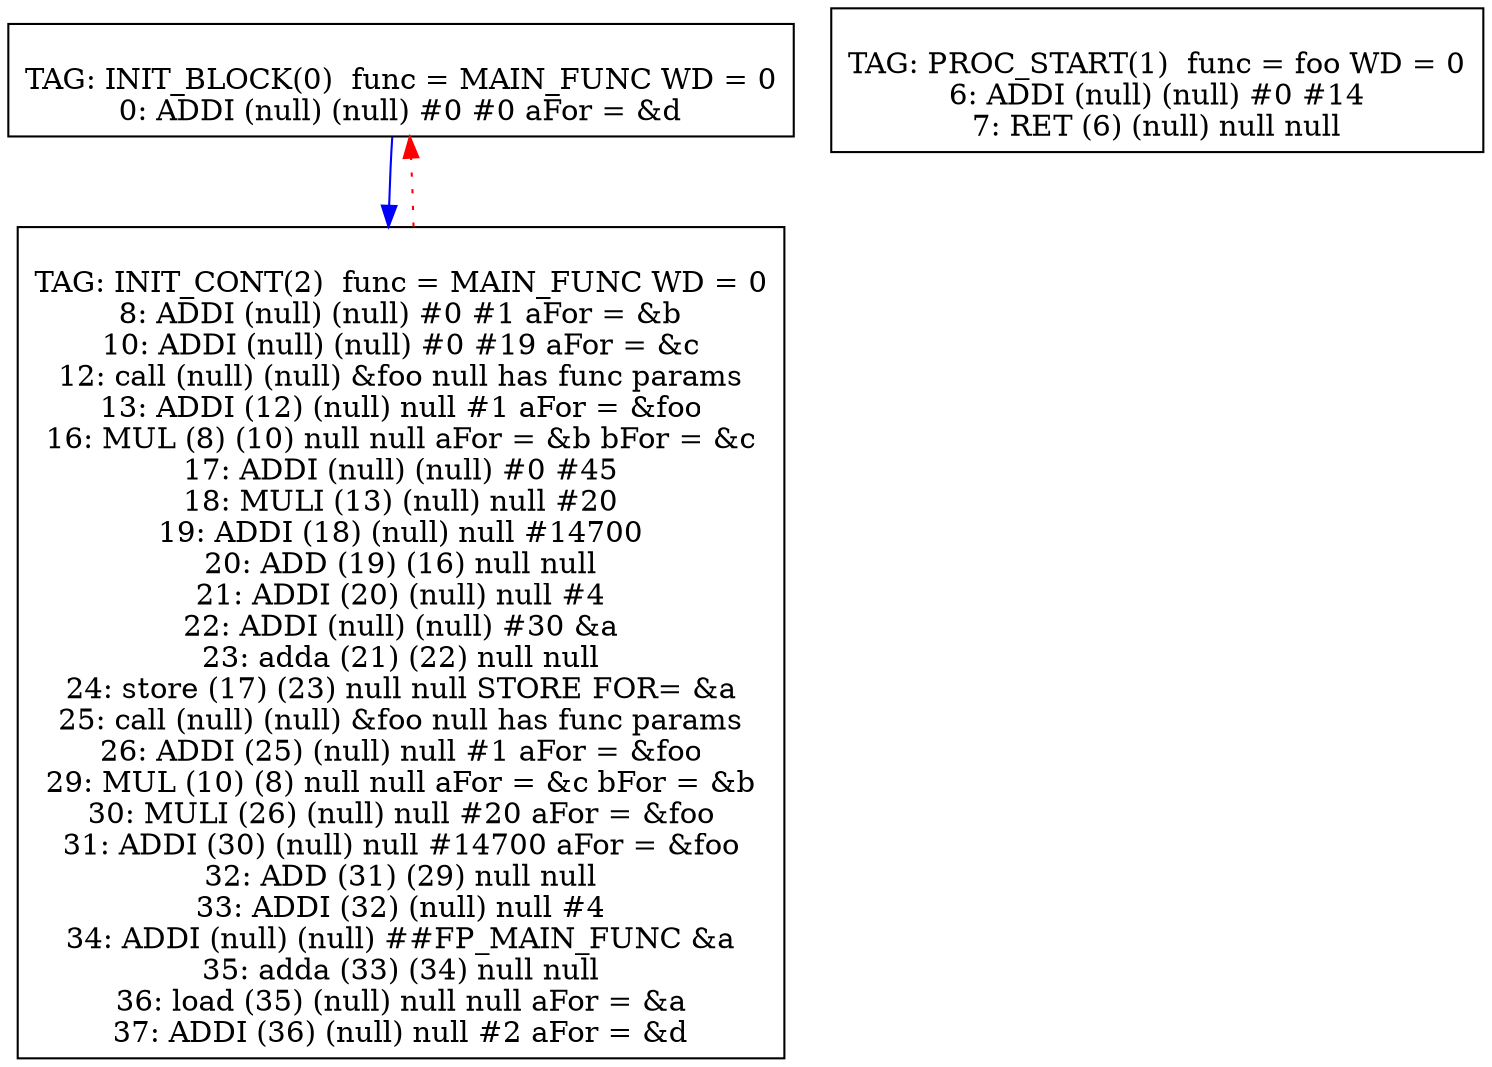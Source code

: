 digraph {
0[label="
TAG: INIT_BLOCK(0)  func = MAIN_FUNC WD = 0
0: ADDI (null) (null) #0 #0 aFor = &d
"];
0[shape=box];
0 -> 2[color=blue]
1[label="
TAG: PROC_START(1)  func = foo WD = 0
6: ADDI (null) (null) #0 #14
7: RET (6) (null) null null
"];
1[shape=box];
2[label="
TAG: INIT_CONT(2)  func = MAIN_FUNC WD = 0
8: ADDI (null) (null) #0 #1 aFor = &b
10: ADDI (null) (null) #0 #19 aFor = &c
12: call (null) (null) &foo null has func params
13: ADDI (12) (null) null #1 aFor = &foo
16: MUL (8) (10) null null aFor = &b bFor = &c
17: ADDI (null) (null) #0 #45
18: MULI (13) (null) null #20
19: ADDI (18) (null) null #14700
20: ADD (19) (16) null null
21: ADDI (20) (null) null #4
22: ADDI (null) (null) #30 &a
23: adda (21) (22) null null
24: store (17) (23) null null STORE FOR= &a
25: call (null) (null) &foo null has func params
26: ADDI (25) (null) null #1 aFor = &foo
29: MUL (10) (8) null null aFor = &c bFor = &b
30: MULI (26) (null) null #20 aFor = &foo
31: ADDI (30) (null) null #14700 aFor = &foo
32: ADD (31) (29) null null
33: ADDI (32) (null) null #4
34: ADDI (null) (null) ##FP_MAIN_FUNC &a
35: adda (33) (34) null null
36: load (35) (null) null null aFor = &a
37: ADDI (36) (null) null #2 aFor = &d
"];
2[shape=box];
2 -> 0[color=red][style=dotted]
}